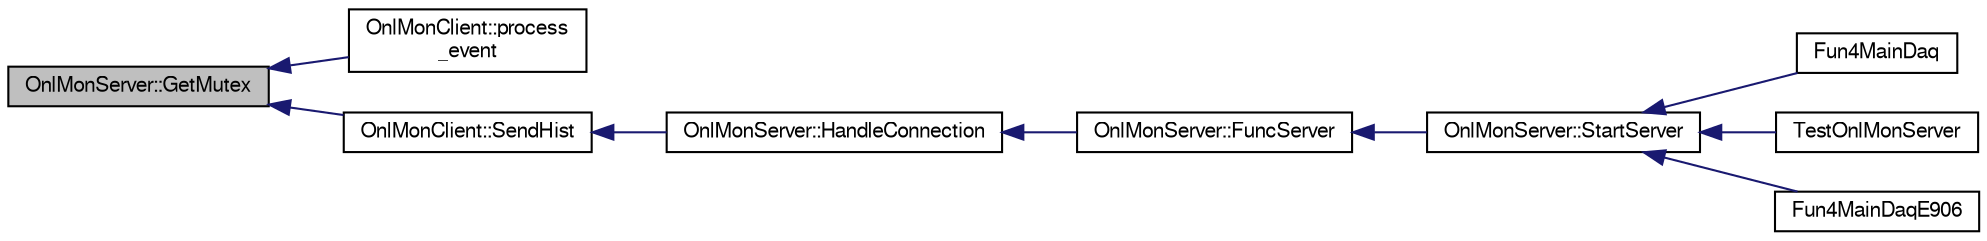 digraph "OnlMonServer::GetMutex"
{
  bgcolor="transparent";
  edge [fontname="FreeSans",fontsize="10",labelfontname="FreeSans",labelfontsize="10"];
  node [fontname="FreeSans",fontsize="10",shape=record];
  rankdir="LR";
  Node1 [label="OnlMonServer::GetMutex",height=0.2,width=0.4,color="black", fillcolor="grey75", style="filled" fontcolor="black"];
  Node1 -> Node2 [dir="back",color="midnightblue",fontsize="10",style="solid",fontname="FreeSans"];
  Node2 [label="OnlMonClient::process\l_event",height=0.2,width=0.4,color="black",URL="$d9/d62/classOnlMonClient.html#aae8316ce9e475ceb116f375bcb07fd41"];
  Node1 -> Node3 [dir="back",color="midnightblue",fontsize="10",style="solid",fontname="FreeSans"];
  Node3 [label="OnlMonClient::SendHist",height=0.2,width=0.4,color="black",URL="$d9/d62/classOnlMonClient.html#a99db500a862ab027dceda35548427aa7"];
  Node3 -> Node4 [dir="back",color="midnightblue",fontsize="10",style="solid",fontname="FreeSans"];
  Node4 [label="OnlMonServer::HandleConnection",height=0.2,width=0.4,color="black",URL="$d8/d38/classOnlMonServer.html#a9693ee62bc93597159ee3afcab2e4fe3"];
  Node4 -> Node5 [dir="back",color="midnightblue",fontsize="10",style="solid",fontname="FreeSans"];
  Node5 [label="OnlMonServer::FuncServer",height=0.2,width=0.4,color="black",URL="$d8/d38/classOnlMonServer.html#a6b92b7327c6c0a063d3478cd8422e42c"];
  Node5 -> Node6 [dir="back",color="midnightblue",fontsize="10",style="solid",fontname="FreeSans"];
  Node6 [label="OnlMonServer::StartServer",height=0.2,width=0.4,color="black",URL="$d8/d38/classOnlMonServer.html#a1faba47a8f98c19d258624675f820705"];
  Node6 -> Node7 [dir="back",color="midnightblue",fontsize="10",style="solid",fontname="FreeSans"];
  Node7 [label="Fun4MainDaq",height=0.2,width=0.4,color="black",URL="$df/d6a/e1039-core_2online_2macros_2Fun4MainDaq_8C.html#ab9151bcfc5d35e7a25c9cf86fddd2bd2",tooltip="Fun4MainDaq.C: Fun4all macro to decode the MainDAQ data. "];
  Node6 -> Node8 [dir="back",color="midnightblue",fontsize="10",style="solid",fontname="FreeSans"];
  Node8 [label="TestOnlMonServer",height=0.2,width=0.4,color="black",URL="$df/d6a/e1039-core_2online_2macros_2Fun4MainDaq_8C.html#a92136f391f9569a6c6c1c81dcb9679df"];
  Node6 -> Node9 [dir="back",color="midnightblue",fontsize="10",style="solid",fontname="FreeSans"];
  Node9 [label="Fun4MainDaqE906",height=0.2,width=0.4,color="black",URL="$d1/d6b/Fun4MainDaqE906_8C.html#a3617355b5c033a5635408b1cd8c29c35",tooltip="Fun4MainDaq.C: Fun4all macro to decode the MainDAQ data. "];
}
